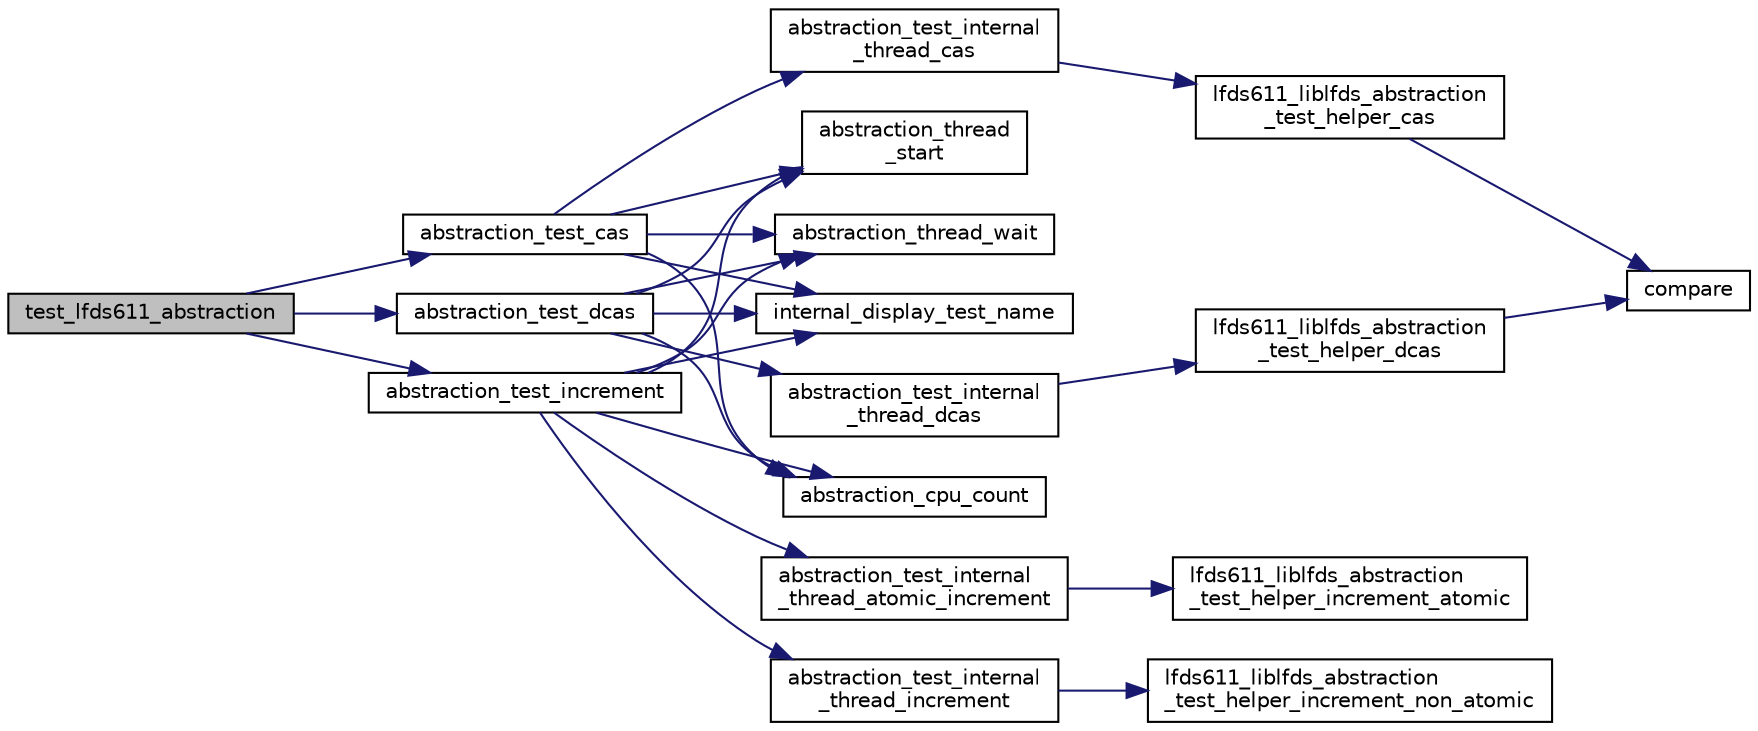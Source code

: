 digraph "test_lfds611_abstraction"
{
 // LATEX_PDF_SIZE
  edge [fontname="Helvetica",fontsize="10",labelfontname="Helvetica",labelfontsize="10"];
  node [fontname="Helvetica",fontsize="10",shape=record];
  rankdir="LR";
  Node1 [label="test_lfds611_abstraction",height=0.2,width=0.4,color="black", fillcolor="grey75", style="filled", fontcolor="black",tooltip=" "];
  Node1 -> Node2 [color="midnightblue",fontsize="10",style="solid",fontname="Helvetica"];
  Node2 [label="abstraction_test_cas",height=0.2,width=0.4,color="black", fillcolor="white", style="filled",URL="$test__abstraction_8c.html#a9d271ca62ebece89ce5370bdf7093b60",tooltip=" "];
  Node2 -> Node3 [color="midnightblue",fontsize="10",style="solid",fontname="Helvetica"];
  Node3 [label="abstraction_cpu_count",height=0.2,width=0.4,color="black", fillcolor="white", style="filled",URL="$abstraction_8h.html#a4773494a7946176d6998851a05bdb883",tooltip=" "];
  Node2 -> Node4 [color="midnightblue",fontsize="10",style="solid",fontname="Helvetica"];
  Node4 [label="abstraction_test_internal\l_thread_cas",height=0.2,width=0.4,color="black", fillcolor="white", style="filled",URL="$test__abstraction_8c.html#a3c92ce29857250718c475e73e55a325b",tooltip=" "];
  Node4 -> Node5 [color="midnightblue",fontsize="10",style="solid",fontname="Helvetica"];
  Node5 [label="lfds611_liblfds_abstraction\l_test_helper_cas",height=0.2,width=0.4,color="black", fillcolor="white", style="filled",URL="$liblfds611_8h.html#aab57081cbafc37722f37d935b32d1c48",tooltip=" "];
  Node5 -> Node6 [color="midnightblue",fontsize="10",style="solid",fontname="Helvetica"];
  Node6 [label="compare",height=0.2,width=0.4,color="black", fillcolor="white", style="filled",URL="$list_8c.html#ac70138609ef6aa6fabca57aca8681e83",tooltip="compare the value of two parameters"];
  Node2 -> Node7 [color="midnightblue",fontsize="10",style="solid",fontname="Helvetica"];
  Node7 [label="abstraction_thread\l_start",height=0.2,width=0.4,color="black", fillcolor="white", style="filled",URL="$abstraction_8h.html#ae5062f18a7f9d1229a2ad304fad8ee80",tooltip=" "];
  Node2 -> Node8 [color="midnightblue",fontsize="10",style="solid",fontname="Helvetica"];
  Node8 [label="abstraction_thread_wait",height=0.2,width=0.4,color="black", fillcolor="white", style="filled",URL="$abstraction_8h.html#a435577c3aa1cd4e3ad96dad0e7bb5343",tooltip=" "];
  Node2 -> Node9 [color="midnightblue",fontsize="10",style="solid",fontname="Helvetica"];
  Node9 [label="internal_display_test_name",height=0.2,width=0.4,color="black", fillcolor="white", style="filled",URL="$liblfds6_81_81_2test_2src_2internal_8h.html#aefa00ae6482f53425ee23fe999fafd46",tooltip=" "];
  Node1 -> Node10 [color="midnightblue",fontsize="10",style="solid",fontname="Helvetica"];
  Node10 [label="abstraction_test_dcas",height=0.2,width=0.4,color="black", fillcolor="white", style="filled",URL="$test__abstraction_8c.html#a2fe591aca915cba09ae146b0f1624ef2",tooltip=" "];
  Node10 -> Node3 [color="midnightblue",fontsize="10",style="solid",fontname="Helvetica"];
  Node10 -> Node11 [color="midnightblue",fontsize="10",style="solid",fontname="Helvetica"];
  Node11 [label="abstraction_test_internal\l_thread_dcas",height=0.2,width=0.4,color="black", fillcolor="white", style="filled",URL="$test__abstraction_8c.html#a8a47a5b6caf908c983ce9274e256cff4",tooltip=" "];
  Node11 -> Node12 [color="midnightblue",fontsize="10",style="solid",fontname="Helvetica"];
  Node12 [label="lfds611_liblfds_abstraction\l_test_helper_dcas",height=0.2,width=0.4,color="black", fillcolor="white", style="filled",URL="$liblfds611_8h.html#a9dd46c1d03e86570f0ce1df2ff14e9fe",tooltip=" "];
  Node12 -> Node6 [color="midnightblue",fontsize="10",style="solid",fontname="Helvetica"];
  Node10 -> Node7 [color="midnightblue",fontsize="10",style="solid",fontname="Helvetica"];
  Node10 -> Node8 [color="midnightblue",fontsize="10",style="solid",fontname="Helvetica"];
  Node10 -> Node9 [color="midnightblue",fontsize="10",style="solid",fontname="Helvetica"];
  Node1 -> Node13 [color="midnightblue",fontsize="10",style="solid",fontname="Helvetica"];
  Node13 [label="abstraction_test_increment",height=0.2,width=0.4,color="black", fillcolor="white", style="filled",URL="$test__abstraction_8c.html#a220720103efda4b007916925886c1318",tooltip=" "];
  Node13 -> Node3 [color="midnightblue",fontsize="10",style="solid",fontname="Helvetica"];
  Node13 -> Node14 [color="midnightblue",fontsize="10",style="solid",fontname="Helvetica"];
  Node14 [label="abstraction_test_internal\l_thread_atomic_increment",height=0.2,width=0.4,color="black", fillcolor="white", style="filled",URL="$test__abstraction_8c.html#a845810f48930e9fe7eb3fa83c673687e",tooltip=" "];
  Node14 -> Node15 [color="midnightblue",fontsize="10",style="solid",fontname="Helvetica"];
  Node15 [label="lfds611_liblfds_abstraction\l_test_helper_increment_atomic",height=0.2,width=0.4,color="black", fillcolor="white", style="filled",URL="$liblfds611_8h.html#a3275ad2e5ac07be05a0b97348a0f0975",tooltip=" "];
  Node13 -> Node16 [color="midnightblue",fontsize="10",style="solid",fontname="Helvetica"];
  Node16 [label="abstraction_test_internal\l_thread_increment",height=0.2,width=0.4,color="black", fillcolor="white", style="filled",URL="$test__abstraction_8c.html#aeabdc2e044eb0ca74bd8dfdfd2c7193d",tooltip=" "];
  Node16 -> Node17 [color="midnightblue",fontsize="10",style="solid",fontname="Helvetica"];
  Node17 [label="lfds611_liblfds_abstraction\l_test_helper_increment_non_atomic",height=0.2,width=0.4,color="black", fillcolor="white", style="filled",URL="$liblfds611_8h.html#a3c65af95d5c7011a06a518002e48cf60",tooltip=" "];
  Node13 -> Node7 [color="midnightblue",fontsize="10",style="solid",fontname="Helvetica"];
  Node13 -> Node8 [color="midnightblue",fontsize="10",style="solid",fontname="Helvetica"];
  Node13 -> Node9 [color="midnightblue",fontsize="10",style="solid",fontname="Helvetica"];
}
